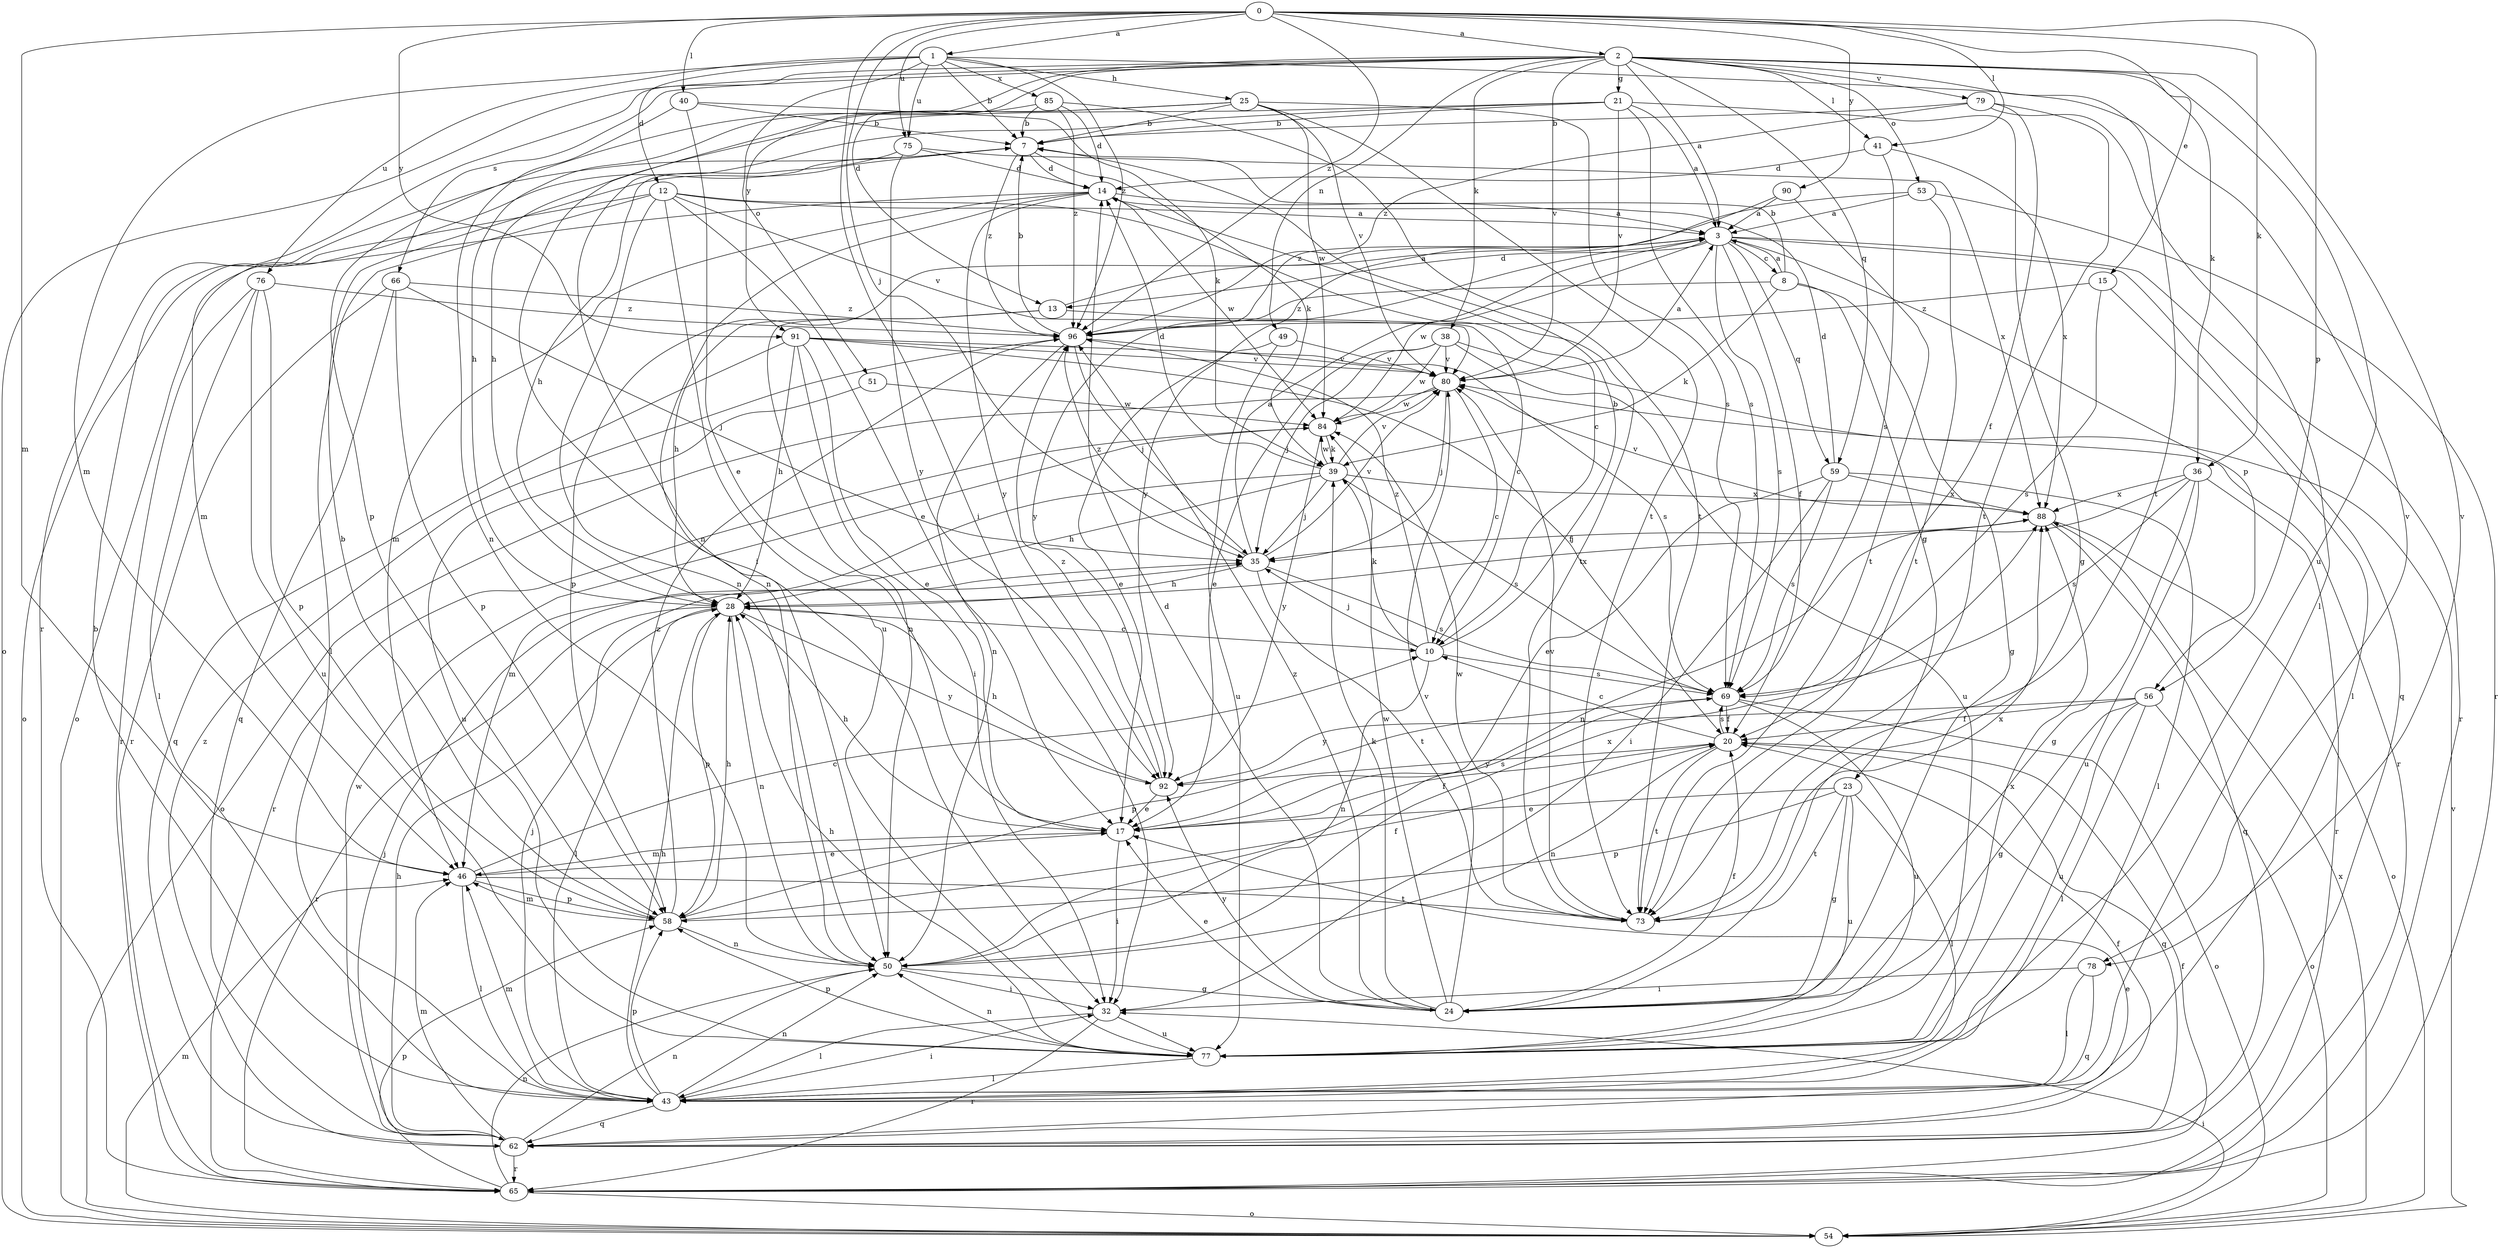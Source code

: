strict digraph  {
0;
1;
2;
3;
7;
8;
10;
12;
13;
14;
15;
17;
20;
21;
23;
24;
25;
28;
32;
35;
36;
38;
39;
40;
41;
43;
46;
49;
50;
51;
53;
54;
56;
58;
59;
62;
65;
66;
69;
73;
75;
76;
77;
78;
79;
80;
84;
85;
88;
90;
91;
92;
96;
0 -> 1  [label=a];
0 -> 2  [label=a];
0 -> 15  [label=e];
0 -> 32  [label=i];
0 -> 35  [label=j];
0 -> 36  [label=k];
0 -> 40  [label=l];
0 -> 41  [label=l];
0 -> 46  [label=m];
0 -> 56  [label=p];
0 -> 75  [label=u];
0 -> 90  [label=y];
0 -> 91  [label=y];
0 -> 96  [label=z];
1 -> 7  [label=b];
1 -> 12  [label=d];
1 -> 25  [label=h];
1 -> 46  [label=m];
1 -> 51  [label=o];
1 -> 75  [label=u];
1 -> 76  [label=u];
1 -> 78  [label=v];
1 -> 85  [label=x];
1 -> 96  [label=z];
2 -> 3  [label=a];
2 -> 13  [label=d];
2 -> 21  [label=g];
2 -> 36  [label=k];
2 -> 38  [label=k];
2 -> 41  [label=l];
2 -> 49  [label=n];
2 -> 53  [label=o];
2 -> 54  [label=o];
2 -> 59  [label=q];
2 -> 65  [label=r];
2 -> 66  [label=s];
2 -> 73  [label=t];
2 -> 77  [label=u];
2 -> 78  [label=v];
2 -> 79  [label=v];
2 -> 80  [label=v];
2 -> 91  [label=y];
3 -> 8  [label=c];
3 -> 13  [label=d];
3 -> 20  [label=f];
3 -> 56  [label=p];
3 -> 58  [label=p];
3 -> 59  [label=q];
3 -> 62  [label=q];
3 -> 65  [label=r];
3 -> 69  [label=s];
3 -> 84  [label=w];
3 -> 92  [label=y];
7 -> 14  [label=d];
7 -> 39  [label=k];
7 -> 46  [label=m];
7 -> 96  [label=z];
8 -> 3  [label=a];
8 -> 7  [label=b];
8 -> 23  [label=g];
8 -> 24  [label=g];
8 -> 39  [label=k];
8 -> 96  [label=z];
10 -> 7  [label=b];
10 -> 35  [label=j];
10 -> 39  [label=k];
10 -> 50  [label=n];
10 -> 69  [label=s];
10 -> 96  [label=z];
12 -> 3  [label=a];
12 -> 10  [label=c];
12 -> 17  [label=e];
12 -> 43  [label=l];
12 -> 50  [label=n];
12 -> 54  [label=o];
12 -> 77  [label=u];
12 -> 80  [label=v];
13 -> 3  [label=a];
13 -> 10  [label=c];
13 -> 28  [label=h];
13 -> 50  [label=n];
14 -> 3  [label=a];
14 -> 46  [label=m];
14 -> 50  [label=n];
14 -> 54  [label=o];
14 -> 73  [label=t];
14 -> 84  [label=w];
14 -> 92  [label=y];
15 -> 43  [label=l];
15 -> 69  [label=s];
15 -> 96  [label=z];
17 -> 20  [label=f];
17 -> 28  [label=h];
17 -> 32  [label=i];
17 -> 46  [label=m];
17 -> 69  [label=s];
20 -> 10  [label=c];
20 -> 50  [label=n];
20 -> 62  [label=q];
20 -> 69  [label=s];
20 -> 73  [label=t];
20 -> 92  [label=y];
21 -> 3  [label=a];
21 -> 7  [label=b];
21 -> 24  [label=g];
21 -> 28  [label=h];
21 -> 50  [label=n];
21 -> 69  [label=s];
21 -> 80  [label=v];
23 -> 17  [label=e];
23 -> 24  [label=g];
23 -> 43  [label=l];
23 -> 58  [label=p];
23 -> 73  [label=t];
23 -> 77  [label=u];
24 -> 14  [label=d];
24 -> 17  [label=e];
24 -> 20  [label=f];
24 -> 39  [label=k];
24 -> 80  [label=v];
24 -> 84  [label=w];
24 -> 92  [label=y];
24 -> 96  [label=z];
25 -> 7  [label=b];
25 -> 28  [label=h];
25 -> 32  [label=i];
25 -> 69  [label=s];
25 -> 73  [label=t];
25 -> 80  [label=v];
25 -> 84  [label=w];
28 -> 10  [label=c];
28 -> 43  [label=l];
28 -> 50  [label=n];
28 -> 58  [label=p];
28 -> 65  [label=r];
28 -> 88  [label=x];
28 -> 92  [label=y];
32 -> 43  [label=l];
32 -> 65  [label=r];
32 -> 77  [label=u];
35 -> 3  [label=a];
35 -> 28  [label=h];
35 -> 69  [label=s];
35 -> 73  [label=t];
35 -> 80  [label=v];
35 -> 96  [label=z];
36 -> 24  [label=g];
36 -> 50  [label=n];
36 -> 65  [label=r];
36 -> 69  [label=s];
36 -> 77  [label=u];
36 -> 88  [label=x];
38 -> 17  [label=e];
38 -> 35  [label=j];
38 -> 65  [label=r];
38 -> 77  [label=u];
38 -> 80  [label=v];
38 -> 84  [label=w];
39 -> 14  [label=d];
39 -> 28  [label=h];
39 -> 35  [label=j];
39 -> 46  [label=m];
39 -> 69  [label=s];
39 -> 80  [label=v];
39 -> 84  [label=w];
39 -> 88  [label=x];
40 -> 7  [label=b];
40 -> 17  [label=e];
40 -> 39  [label=k];
40 -> 50  [label=n];
41 -> 14  [label=d];
41 -> 69  [label=s];
41 -> 88  [label=x];
43 -> 7  [label=b];
43 -> 28  [label=h];
43 -> 32  [label=i];
43 -> 35  [label=j];
43 -> 46  [label=m];
43 -> 50  [label=n];
43 -> 58  [label=p];
43 -> 62  [label=q];
46 -> 10  [label=c];
46 -> 17  [label=e];
46 -> 43  [label=l];
46 -> 58  [label=p];
46 -> 73  [label=t];
49 -> 17  [label=e];
49 -> 77  [label=u];
49 -> 80  [label=v];
50 -> 24  [label=g];
50 -> 32  [label=i];
50 -> 88  [label=x];
51 -> 77  [label=u];
51 -> 84  [label=w];
53 -> 3  [label=a];
53 -> 65  [label=r];
53 -> 73  [label=t];
53 -> 96  [label=z];
54 -> 32  [label=i];
54 -> 46  [label=m];
54 -> 80  [label=v];
54 -> 88  [label=x];
56 -> 20  [label=f];
56 -> 24  [label=g];
56 -> 43  [label=l];
56 -> 54  [label=o];
56 -> 77  [label=u];
56 -> 92  [label=y];
58 -> 7  [label=b];
58 -> 20  [label=f];
58 -> 28  [label=h];
58 -> 46  [label=m];
58 -> 50  [label=n];
58 -> 96  [label=z];
59 -> 14  [label=d];
59 -> 17  [label=e];
59 -> 32  [label=i];
59 -> 43  [label=l];
59 -> 69  [label=s];
59 -> 88  [label=x];
62 -> 17  [label=e];
62 -> 20  [label=f];
62 -> 28  [label=h];
62 -> 35  [label=j];
62 -> 46  [label=m];
62 -> 50  [label=n];
62 -> 65  [label=r];
62 -> 84  [label=w];
62 -> 96  [label=z];
65 -> 20  [label=f];
65 -> 50  [label=n];
65 -> 54  [label=o];
65 -> 58  [label=p];
66 -> 35  [label=j];
66 -> 58  [label=p];
66 -> 62  [label=q];
66 -> 65  [label=r];
66 -> 96  [label=z];
69 -> 20  [label=f];
69 -> 54  [label=o];
69 -> 58  [label=p];
69 -> 77  [label=u];
73 -> 80  [label=v];
73 -> 84  [label=w];
73 -> 88  [label=x];
75 -> 14  [label=d];
75 -> 28  [label=h];
75 -> 88  [label=x];
75 -> 92  [label=y];
76 -> 43  [label=l];
76 -> 58  [label=p];
76 -> 65  [label=r];
76 -> 77  [label=u];
76 -> 96  [label=z];
77 -> 28  [label=h];
77 -> 43  [label=l];
77 -> 50  [label=n];
77 -> 58  [label=p];
77 -> 88  [label=x];
78 -> 32  [label=i];
78 -> 43  [label=l];
78 -> 62  [label=q];
79 -> 7  [label=b];
79 -> 20  [label=f];
79 -> 43  [label=l];
79 -> 73  [label=t];
79 -> 96  [label=z];
80 -> 3  [label=a];
80 -> 10  [label=c];
80 -> 35  [label=j];
80 -> 54  [label=o];
80 -> 84  [label=w];
84 -> 39  [label=k];
84 -> 65  [label=r];
84 -> 92  [label=y];
85 -> 7  [label=b];
85 -> 14  [label=d];
85 -> 58  [label=p];
85 -> 73  [label=t];
85 -> 96  [label=z];
88 -> 35  [label=j];
88 -> 54  [label=o];
88 -> 62  [label=q];
88 -> 80  [label=v];
90 -> 3  [label=a];
90 -> 73  [label=t];
90 -> 92  [label=y];
91 -> 17  [label=e];
91 -> 20  [label=f];
91 -> 28  [label=h];
91 -> 32  [label=i];
91 -> 62  [label=q];
91 -> 69  [label=s];
91 -> 80  [label=v];
92 -> 17  [label=e];
92 -> 28  [label=h];
92 -> 96  [label=z];
96 -> 7  [label=b];
96 -> 35  [label=j];
96 -> 50  [label=n];
96 -> 80  [label=v];
}
